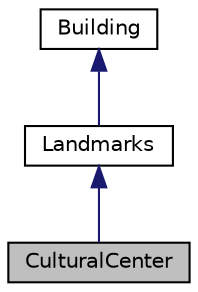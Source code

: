 digraph "CulturalCenter"
{
 // LATEX_PDF_SIZE
  edge [fontname="Helvetica",fontsize="10",labelfontname="Helvetica",labelfontsize="10"];
  node [fontname="Helvetica",fontsize="10",shape=record];
  Node1 [label="CulturalCenter",height=0.2,width=0.4,color="black", fillcolor="grey75", style="filled", fontcolor="black",tooltip="Represents a cultural center landmark."];
  Node2 -> Node1 [dir="back",color="midnightblue",fontsize="10",style="solid",fontname="Helvetica"];
  Node2 [label="Landmarks",height=0.2,width=0.4,color="black", fillcolor="white", style="filled",URL="$classLandmarks.html",tooltip="Represents a landmark building with entertainment features."];
  Node3 -> Node2 [dir="back",color="midnightblue",fontsize="10",style="solid",fontname="Helvetica"];
  Node3 [label="Building",height=0.2,width=0.4,color="black", fillcolor="white", style="filled",URL="$classBuilding.html",tooltip="Abstract base class representing a building with facilities, citizens, and utilities."];
}
